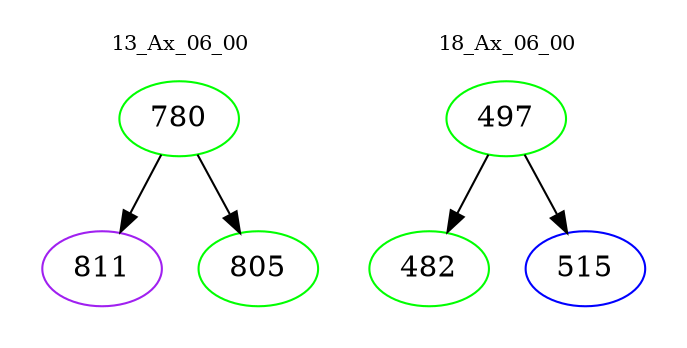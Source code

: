digraph{
subgraph cluster_0 {
color = white
label = "13_Ax_06_00";
fontsize=10;
T0_780 [label="780", color="green"]
T0_780 -> T0_811 [color="black"]
T0_811 [label="811", color="purple"]
T0_780 -> T0_805 [color="black"]
T0_805 [label="805", color="green"]
}
subgraph cluster_1 {
color = white
label = "18_Ax_06_00";
fontsize=10;
T1_497 [label="497", color="green"]
T1_497 -> T1_482 [color="black"]
T1_482 [label="482", color="green"]
T1_497 -> T1_515 [color="black"]
T1_515 [label="515", color="blue"]
}
}
